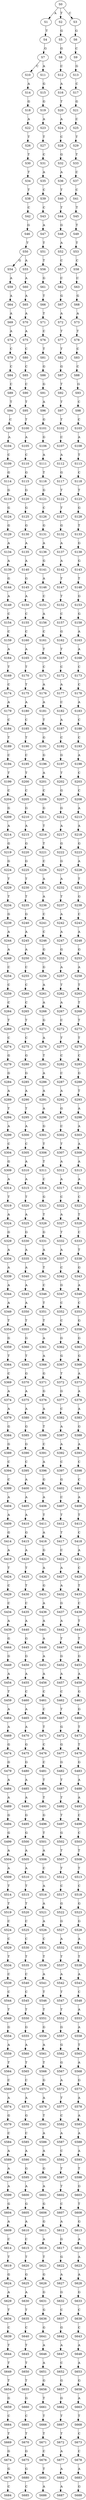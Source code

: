 strict digraph  {
	S0 -> S1 [ label = A ];
	S0 -> S2 [ label = T ];
	S0 -> S3 [ label = C ];
	S1 -> S4 [ label = T ];
	S2 -> S5 [ label = G ];
	S3 -> S6 [ label = G ];
	S4 -> S7 [ label = G ];
	S5 -> S8 [ label = G ];
	S6 -> S9 [ label = C ];
	S7 -> S10 [ label = C ];
	S7 -> S11 [ label = A ];
	S8 -> S12 [ label = C ];
	S9 -> S13 [ label = G ];
	S10 -> S14 [ label = A ];
	S11 -> S15 [ label = G ];
	S12 -> S16 [ label = A ];
	S13 -> S17 [ label = C ];
	S14 -> S18 [ label = G ];
	S15 -> S19 [ label = G ];
	S16 -> S20 [ label = T ];
	S17 -> S21 [ label = G ];
	S18 -> S22 [ label = A ];
	S19 -> S23 [ label = A ];
	S20 -> S24 [ label = A ];
	S21 -> S25 [ label = C ];
	S22 -> S26 [ label = T ];
	S23 -> S27 [ label = T ];
	S24 -> S28 [ label = C ];
	S25 -> S29 [ label = T ];
	S26 -> S30 [ label = T ];
	S27 -> S31 [ label = C ];
	S28 -> S32 [ label = G ];
	S29 -> S33 [ label = T ];
	S30 -> S34 [ label = T ];
	S31 -> S35 [ label = A ];
	S32 -> S36 [ label = A ];
	S33 -> S37 [ label = C ];
	S34 -> S38 [ label = T ];
	S35 -> S39 [ label = C ];
	S36 -> S40 [ label = T ];
	S37 -> S41 [ label = C ];
	S38 -> S42 [ label = C ];
	S39 -> S43 [ label = C ];
	S40 -> S44 [ label = T ];
	S41 -> S45 [ label = T ];
	S42 -> S46 [ label = G ];
	S43 -> S47 [ label = A ];
	S44 -> S48 [ label = G ];
	S45 -> S49 [ label = T ];
	S46 -> S50 [ label = T ];
	S47 -> S51 [ label = T ];
	S48 -> S52 [ label = A ];
	S49 -> S53 [ label = T ];
	S50 -> S54 [ label = G ];
	S50 -> S55 [ label = A ];
	S51 -> S56 [ label = T ];
	S52 -> S57 [ label = C ];
	S53 -> S58 [ label = C ];
	S54 -> S59 [ label = A ];
	S55 -> S60 [ label = A ];
	S56 -> S61 [ label = G ];
	S57 -> S62 [ label = C ];
	S58 -> S63 [ label = C ];
	S59 -> S64 [ label = A ];
	S60 -> S65 [ label = A ];
	S61 -> S66 [ label = T ];
	S62 -> S67 [ label = G ];
	S63 -> S68 [ label = G ];
	S64 -> S69 [ label = A ];
	S65 -> S70 [ label = A ];
	S66 -> S71 [ label = T ];
	S67 -> S72 [ label = A ];
	S68 -> S73 [ label = A ];
	S69 -> S74 [ label = A ];
	S70 -> S75 [ label = A ];
	S71 -> S76 [ label = C ];
	S72 -> S77 [ label = T ];
	S73 -> S78 [ label = T ];
	S74 -> S79 [ label = C ];
	S75 -> S80 [ label = C ];
	S76 -> S81 [ label = T ];
	S77 -> S82 [ label = T ];
	S78 -> S83 [ label = C ];
	S79 -> S84 [ label = C ];
	S80 -> S85 [ label = C ];
	S81 -> S86 [ label = G ];
	S82 -> S87 [ label = G ];
	S83 -> S88 [ label = C ];
	S84 -> S89 [ label = C ];
	S85 -> S90 [ label = C ];
	S86 -> S91 [ label = G ];
	S87 -> S92 [ label = T ];
	S88 -> S93 [ label = G ];
	S89 -> S94 [ label = T ];
	S90 -> S95 [ label = T ];
	S91 -> S96 [ label = A ];
	S92 -> S97 [ label = T ];
	S93 -> S98 [ label = C ];
	S94 -> S99 [ label = C ];
	S95 -> S100 [ label = T ];
	S96 -> S101 [ label = G ];
	S97 -> S102 [ label = T ];
	S98 -> S103 [ label = C ];
	S99 -> S104 [ label = A ];
	S100 -> S105 [ label = A ];
	S101 -> S106 [ label = G ];
	S102 -> S107 [ label = C ];
	S103 -> S108 [ label = A ];
	S104 -> S109 [ label = C ];
	S105 -> S110 [ label = C ];
	S106 -> S111 [ label = A ];
	S107 -> S112 [ label = A ];
	S108 -> S113 [ label = T ];
	S109 -> S114 [ label = G ];
	S110 -> S115 [ label = G ];
	S111 -> S116 [ label = T ];
	S112 -> S117 [ label = G ];
	S113 -> S118 [ label = C ];
	S114 -> S119 [ label = G ];
	S115 -> S120 [ label = G ];
	S116 -> S121 [ label = G ];
	S117 -> S122 [ label = T ];
	S118 -> S123 [ label = T ];
	S119 -> S124 [ label = G ];
	S120 -> S125 [ label = G ];
	S121 -> S126 [ label = C ];
	S122 -> S127 [ label = T ];
	S123 -> S128 [ label = G ];
	S124 -> S129 [ label = G ];
	S125 -> S130 [ label = G ];
	S126 -> S131 [ label = G ];
	S127 -> S132 [ label = G ];
	S128 -> S133 [ label = T ];
	S129 -> S134 [ label = A ];
	S130 -> S135 [ label = A ];
	S131 -> S136 [ label = A ];
	S132 -> S137 [ label = A ];
	S133 -> S138 [ label = G ];
	S134 -> S139 [ label = A ];
	S135 -> S140 [ label = A ];
	S136 -> S141 [ label = G ];
	S137 -> S142 [ label = A ];
	S138 -> S143 [ label = G ];
	S139 -> S144 [ label = G ];
	S140 -> S145 [ label = G ];
	S141 -> S146 [ label = A ];
	S142 -> S147 [ label = T ];
	S143 -> S148 [ label = T ];
	S144 -> S149 [ label = A ];
	S145 -> S150 [ label = A ];
	S146 -> S151 [ label = C ];
	S147 -> S152 [ label = T ];
	S148 -> S153 [ label = G ];
	S149 -> S154 [ label = C ];
	S150 -> S155 [ label = C ];
	S151 -> S156 [ label = A ];
	S152 -> S157 [ label = C ];
	S153 -> S158 [ label = G ];
	S154 -> S159 [ label = C ];
	S155 -> S160 [ label = C ];
	S156 -> S161 [ label = C ];
	S157 -> S162 [ label = G ];
	S158 -> S163 [ label = A ];
	S159 -> S164 [ label = A ];
	S160 -> S165 [ label = A ];
	S161 -> S166 [ label = T ];
	S162 -> S167 [ label = T ];
	S163 -> S168 [ label = A ];
	S164 -> S169 [ label = T ];
	S165 -> S170 [ label = T ];
	S166 -> S171 [ label = C ];
	S167 -> S172 [ label = C ];
	S168 -> S173 [ label = C ];
	S169 -> S174 [ label = C ];
	S170 -> S175 [ label = T ];
	S171 -> S176 [ label = A ];
	S172 -> S177 [ label = A ];
	S173 -> S178 [ label = C ];
	S174 -> S179 [ label = A ];
	S175 -> S180 [ label = A ];
	S176 -> S181 [ label = A ];
	S177 -> S182 [ label = C ];
	S178 -> S183 [ label = A ];
	S179 -> S184 [ label = C ];
	S180 -> S185 [ label = C ];
	S181 -> S186 [ label = T ];
	S182 -> S187 [ label = A ];
	S183 -> S188 [ label = C ];
	S184 -> S189 [ label = T ];
	S185 -> S190 [ label = T ];
	S186 -> S191 [ label = G ];
	S187 -> S192 [ label = C ];
	S188 -> S193 [ label = C ];
	S189 -> S194 [ label = C ];
	S190 -> S195 [ label = C ];
	S191 -> S196 [ label = G ];
	S192 -> S197 [ label = G ];
	S193 -> S198 [ label = A ];
	S194 -> S199 [ label = T ];
	S195 -> S200 [ label = T ];
	S196 -> S201 [ label = A ];
	S197 -> S202 [ label = T ];
	S198 -> S203 [ label = C ];
	S199 -> S204 [ label = C ];
	S200 -> S205 [ label = C ];
	S201 -> S206 [ label = C ];
	S202 -> S207 [ label = G ];
	S203 -> S208 [ label = C ];
	S204 -> S209 [ label = G ];
	S205 -> S210 [ label = G ];
	S206 -> S211 [ label = G ];
	S207 -> S212 [ label = G ];
	S208 -> S213 [ label = A ];
	S209 -> S214 [ label = A ];
	S210 -> S215 [ label = A ];
	S211 -> S216 [ label = T ];
	S212 -> S217 [ label = A ];
	S213 -> S218 [ label = A ];
	S214 -> S219 [ label = G ];
	S215 -> S220 [ label = G ];
	S216 -> S221 [ label = T ];
	S217 -> S222 [ label = G ];
	S218 -> S223 [ label = G ];
	S219 -> S224 [ label = G ];
	S220 -> S225 [ label = G ];
	S221 -> S226 [ label = C ];
	S222 -> S227 [ label = G ];
	S223 -> S228 [ label = A ];
	S224 -> S229 [ label = T ];
	S225 -> S230 [ label = T ];
	S226 -> S231 [ label = A ];
	S227 -> S232 [ label = A ];
	S228 -> S233 [ label = T ];
	S229 -> S234 [ label = T ];
	S230 -> S235 [ label = T ];
	S231 -> S236 [ label = A ];
	S232 -> S237 [ label = T ];
	S233 -> S238 [ label = G ];
	S234 -> S239 [ label = G ];
	S235 -> S240 [ label = G ];
	S236 -> S241 [ label = C ];
	S237 -> S242 [ label = A ];
	S238 -> S243 [ label = C ];
	S239 -> S244 [ label = A ];
	S240 -> S245 [ label = A ];
	S241 -> S246 [ label = C ];
	S242 -> S247 [ label = A ];
	S243 -> S248 [ label = A ];
	S244 -> S249 [ label = A ];
	S245 -> S250 [ label = A ];
	S246 -> S251 [ label = G ];
	S247 -> S252 [ label = G ];
	S248 -> S253 [ label = G ];
	S249 -> S254 [ label = C ];
	S250 -> S255 [ label = C ];
	S251 -> S256 [ label = G ];
	S252 -> S257 [ label = A ];
	S253 -> S258 [ label = A ];
	S254 -> S259 [ label = C ];
	S255 -> S260 [ label = C ];
	S256 -> S261 [ label = A ];
	S257 -> S262 [ label = T ];
	S258 -> S263 [ label = T ];
	S259 -> S264 [ label = C ];
	S260 -> S265 [ label = C ];
	S261 -> S266 [ label = A ];
	S262 -> S267 [ label = A ];
	S263 -> S268 [ label = T ];
	S264 -> S269 [ label = T ];
	S265 -> S270 [ label = T ];
	S266 -> S271 [ label = G ];
	S267 -> S272 [ label = C ];
	S268 -> S273 [ label = T ];
	S269 -> S274 [ label = C ];
	S270 -> S275 [ label = C ];
	S271 -> S276 [ label = A ];
	S272 -> S277 [ label = T ];
	S273 -> S278 [ label = T ];
	S274 -> S279 [ label = G ];
	S275 -> S280 [ label = G ];
	S276 -> S281 [ label = T ];
	S277 -> S282 [ label = C ];
	S278 -> S283 [ label = C ];
	S279 -> S284 [ label = G ];
	S280 -> S285 [ label = G ];
	S281 -> S286 [ label = A ];
	S282 -> S287 [ label = C ];
	S283 -> S288 [ label = G ];
	S284 -> S289 [ label = A ];
	S285 -> S290 [ label = A ];
	S286 -> S291 [ label = A ];
	S287 -> S292 [ label = A ];
	S288 -> S293 [ label = T ];
	S289 -> S294 [ label = T ];
	S290 -> S295 [ label = T ];
	S291 -> S296 [ label = A ];
	S292 -> S297 [ label = G ];
	S293 -> S298 [ label = A ];
	S294 -> S299 [ label = A ];
	S295 -> S300 [ label = A ];
	S296 -> S301 [ label = G ];
	S297 -> S302 [ label = C ];
	S298 -> S303 [ label = A ];
	S299 -> S304 [ label = C ];
	S300 -> S305 [ label = C ];
	S301 -> S306 [ label = T ];
	S302 -> S307 [ label = T ];
	S303 -> S308 [ label = A ];
	S304 -> S309 [ label = G ];
	S305 -> S310 [ label = A ];
	S306 -> S311 [ label = T ];
	S307 -> S312 [ label = A ];
	S308 -> S313 [ label = A ];
	S309 -> S314 [ label = A ];
	S310 -> S315 [ label = A ];
	S311 -> S316 [ label = C ];
	S312 -> S317 [ label = A ];
	S313 -> S318 [ label = A ];
	S314 -> S319 [ label = T ];
	S315 -> S320 [ label = T ];
	S316 -> S321 [ label = G ];
	S317 -> S322 [ label = C ];
	S318 -> S323 [ label = C ];
	S319 -> S324 [ label = A ];
	S320 -> S325 [ label = A ];
	S321 -> S326 [ label = T ];
	S322 -> S327 [ label = A ];
	S323 -> S328 [ label = T ];
	S324 -> S329 [ label = G ];
	S325 -> S330 [ label = G ];
	S326 -> S331 [ label = G ];
	S327 -> S332 [ label = T ];
	S328 -> S333 [ label = C ];
	S329 -> S334 [ label = A ];
	S330 -> S335 [ label = A ];
	S331 -> S336 [ label = A ];
	S332 -> S337 [ label = A ];
	S333 -> S338 [ label = T ];
	S334 -> S339 [ label = A ];
	S335 -> S340 [ label = A ];
	S336 -> S341 [ label = T ];
	S337 -> S342 [ label = C ];
	S338 -> S343 [ label = G ];
	S339 -> S344 [ label = A ];
	S340 -> S345 [ label = A ];
	S341 -> S346 [ label = C ];
	S342 -> S347 [ label = G ];
	S343 -> S348 [ label = A ];
	S344 -> S349 [ label = A ];
	S345 -> S350 [ label = A ];
	S346 -> S351 [ label = T ];
	S347 -> S352 [ label = C ];
	S348 -> S353 [ label = C ];
	S349 -> S354 [ label = T ];
	S350 -> S355 [ label = T ];
	S351 -> S356 [ label = T ];
	S352 -> S357 [ label = C ];
	S353 -> S358 [ label = G ];
	S354 -> S359 [ label = G ];
	S355 -> S360 [ label = G ];
	S356 -> S361 [ label = A ];
	S357 -> S362 [ label = G ];
	S358 -> S363 [ label = G ];
	S359 -> S364 [ label = T ];
	S360 -> S365 [ label = T ];
	S361 -> S366 [ label = A ];
	S362 -> S367 [ label = G ];
	S363 -> S368 [ label = G ];
	S364 -> S369 [ label = C ];
	S365 -> S370 [ label = G ];
	S366 -> S371 [ label = G ];
	S367 -> S372 [ label = T ];
	S368 -> S373 [ label = A ];
	S369 -> S374 [ label = A ];
	S370 -> S375 [ label = A ];
	S371 -> S376 [ label = G ];
	S372 -> S377 [ label = G ];
	S373 -> S378 [ label = A ];
	S374 -> S379 [ label = A ];
	S375 -> S380 [ label = A ];
	S376 -> S381 [ label = A ];
	S377 -> S382 [ label = C ];
	S378 -> S383 [ label = A ];
	S379 -> S384 [ label = G ];
	S380 -> S385 [ label = G ];
	S381 -> S386 [ label = T ];
	S382 -> S387 [ label = A ];
	S383 -> S388 [ label = G ];
	S384 -> S389 [ label = G ];
	S385 -> S390 [ label = G ];
	S386 -> S391 [ label = C ];
	S387 -> S392 [ label = A ];
	S388 -> S393 [ label = A ];
	S389 -> S394 [ label = C ];
	S390 -> S395 [ label = C ];
	S391 -> S396 [ label = A ];
	S392 -> S397 [ label = C ];
	S393 -> S398 [ label = C ];
	S394 -> S399 [ label = C ];
	S395 -> S400 [ label = A ];
	S396 -> S401 [ label = G ];
	S397 -> S402 [ label = G ];
	S398 -> S403 [ label = C ];
	S399 -> S404 [ label = A ];
	S400 -> S405 [ label = A ];
	S401 -> S406 [ label = A ];
	S402 -> S407 [ label = C ];
	S403 -> S408 [ label = A ];
	S404 -> S409 [ label = A ];
	S405 -> S410 [ label = A ];
	S406 -> S411 [ label = T ];
	S407 -> S412 [ label = T ];
	S408 -> S413 [ label = T ];
	S409 -> S414 [ label = G ];
	S410 -> S415 [ label = G ];
	S411 -> S416 [ label = A ];
	S412 -> S417 [ label = T ];
	S413 -> S418 [ label = C ];
	S414 -> S419 [ label = A ];
	S415 -> S420 [ label = A ];
	S416 -> S421 [ label = G ];
	S417 -> S422 [ label = C ];
	S418 -> S423 [ label = A ];
	S419 -> S424 [ label = T ];
	S420 -> S425 [ label = T ];
	S421 -> S426 [ label = A ];
	S422 -> S427 [ label = A ];
	S423 -> S428 [ label = C ];
	S424 -> S429 [ label = C ];
	S425 -> S430 [ label = T ];
	S426 -> S431 [ label = G ];
	S427 -> S432 [ label = A ];
	S428 -> S433 [ label = T ];
	S429 -> S434 [ label = C ];
	S430 -> S435 [ label = C ];
	S431 -> S436 [ label = A ];
	S432 -> S437 [ label = G ];
	S433 -> S438 [ label = C ];
	S434 -> S439 [ label = A ];
	S435 -> S440 [ label = A ];
	S436 -> S441 [ label = A ];
	S437 -> S442 [ label = A ];
	S438 -> S443 [ label = T ];
	S439 -> S444 [ label = G ];
	S440 -> S445 [ label = G ];
	S441 -> S446 [ label = A ];
	S442 -> S447 [ label = T ];
	S443 -> S448 [ label = T ];
	S444 -> S449 [ label = G ];
	S445 -> S450 [ label = G ];
	S446 -> S451 [ label = A ];
	S447 -> S452 [ label = G ];
	S448 -> S453 [ label = G ];
	S449 -> S454 [ label = A ];
	S450 -> S455 [ label = A ];
	S451 -> S456 [ label = A ];
	S452 -> S457 [ label = A ];
	S453 -> S458 [ label = A ];
	S454 -> S459 [ label = T ];
	S455 -> S460 [ label = C ];
	S456 -> S461 [ label = C ];
	S457 -> S462 [ label = C ];
	S458 -> S463 [ label = G ];
	S459 -> S464 [ label = A ];
	S460 -> S465 [ label = A ];
	S461 -> S466 [ label = C ];
	S462 -> S467 [ label = T ];
	S463 -> S468 [ label = G ];
	S464 -> S469 [ label = A ];
	S465 -> S470 [ label = A ];
	S466 -> S471 [ label = T ];
	S467 -> S472 [ label = G ];
	S468 -> S473 [ label = T ];
	S469 -> S474 [ label = G ];
	S470 -> S475 [ label = G ];
	S471 -> S476 [ label = C ];
	S472 -> S477 [ label = G ];
	S473 -> S478 [ label = T ];
	S474 -> S479 [ label = G ];
	S475 -> S480 [ label = G ];
	S476 -> S481 [ label = C ];
	S477 -> S482 [ label = G ];
	S478 -> S483 [ label = G ];
	S479 -> S484 [ label = A ];
	S480 -> S485 [ label = A ];
	S481 -> S486 [ label = T ];
	S482 -> S487 [ label = T ];
	S483 -> S488 [ label = A ];
	S484 -> S489 [ label = A ];
	S485 -> S490 [ label = A ];
	S486 -> S491 [ label = T ];
	S487 -> S492 [ label = T ];
	S488 -> S493 [ label = A ];
	S489 -> S494 [ label = G ];
	S490 -> S495 [ label = G ];
	S491 -> S496 [ label = G ];
	S492 -> S497 [ label = T ];
	S493 -> S498 [ label = C ];
	S494 -> S499 [ label = G ];
	S495 -> S500 [ label = G ];
	S496 -> S501 [ label = T ];
	S497 -> S502 [ label = G ];
	S498 -> S503 [ label = C ];
	S499 -> S504 [ label = A ];
	S500 -> S505 [ label = A ];
	S501 -> S506 [ label = A ];
	S502 -> S507 [ label = T ];
	S503 -> S508 [ label = T ];
	S504 -> S509 [ label = A ];
	S505 -> S510 [ label = A ];
	S506 -> S511 [ label = C ];
	S507 -> S512 [ label = T ];
	S508 -> S513 [ label = T ];
	S509 -> S514 [ label = T ];
	S510 -> S515 [ label = T ];
	S511 -> S516 [ label = A ];
	S512 -> S517 [ label = C ];
	S513 -> S518 [ label = C ];
	S514 -> S519 [ label = T ];
	S515 -> S520 [ label = T ];
	S516 -> S521 [ label = A ];
	S517 -> S522 [ label = G ];
	S518 -> S523 [ label = G ];
	S519 -> S524 [ label = C ];
	S520 -> S525 [ label = C ];
	S521 -> S526 [ label = A ];
	S522 -> S527 [ label = G ];
	S523 -> S528 [ label = G ];
	S524 -> S529 [ label = C ];
	S525 -> S530 [ label = C ];
	S526 -> S531 [ label = C ];
	S527 -> S532 [ label = A ];
	S528 -> S533 [ label = A ];
	S529 -> S534 [ label = T ];
	S530 -> S535 [ label = T ];
	S531 -> S536 [ label = T ];
	S532 -> S537 [ label = T ];
	S533 -> S538 [ label = T ];
	S534 -> S539 [ label = C ];
	S535 -> S540 [ label = C ];
	S536 -> S541 [ label = A ];
	S537 -> S542 [ label = A ];
	S538 -> S543 [ label = A ];
	S539 -> S544 [ label = C ];
	S540 -> S545 [ label = C ];
	S541 -> S546 [ label = T ];
	S542 -> S547 [ label = T ];
	S543 -> S548 [ label = C ];
	S544 -> S549 [ label = T ];
	S545 -> S550 [ label = T ];
	S546 -> S551 [ label = T ];
	S547 -> S552 [ label = T ];
	S548 -> S553 [ label = A ];
	S549 -> S554 [ label = G ];
	S550 -> S555 [ label = G ];
	S551 -> S556 [ label = G ];
	S552 -> S557 [ label = G ];
	S553 -> S558 [ label = A ];
	S554 -> S559 [ label = A ];
	S555 -> S560 [ label = A ];
	S556 -> S561 [ label = A ];
	S557 -> S562 [ label = G ];
	S558 -> S563 [ label = T ];
	S559 -> S564 [ label = T ];
	S560 -> S565 [ label = T ];
	S561 -> S566 [ label = T ];
	S562 -> S567 [ label = G ];
	S563 -> S568 [ label = A ];
	S564 -> S569 [ label = C ];
	S565 -> S570 [ label = C ];
	S566 -> S571 [ label = G ];
	S567 -> S572 [ label = A ];
	S568 -> S573 [ label = G ];
	S569 -> S574 [ label = A ];
	S570 -> S575 [ label = A ];
	S571 -> S576 [ label = A ];
	S572 -> S577 [ label = T ];
	S573 -> S578 [ label = A ];
	S574 -> S579 [ label = G ];
	S575 -> S580 [ label = G ];
	S576 -> S581 [ label = T ];
	S577 -> S582 [ label = C ];
	S578 -> S583 [ label = A ];
	S579 -> S584 [ label = C ];
	S580 -> S585 [ label = C ];
	S581 -> S586 [ label = A ];
	S582 -> S587 [ label = A ];
	S583 -> S588 [ label = A ];
	S584 -> S589 [ label = A ];
	S585 -> S590 [ label = A ];
	S586 -> S591 [ label = A ];
	S587 -> S592 [ label = C ];
	S588 -> S593 [ label = A ];
	S589 -> S594 [ label = A ];
	S590 -> S595 [ label = G ];
	S591 -> S596 [ label = G ];
	S592 -> S597 [ label = T ];
	S593 -> S598 [ label = T ];
	S594 -> S599 [ label = A ];
	S595 -> S600 [ label = A ];
	S596 -> S601 [ label = A ];
	S597 -> S602 [ label = T ];
	S598 -> S603 [ label = G ];
	S599 -> S604 [ label = G ];
	S600 -> S605 [ label = G ];
	S601 -> S606 [ label = G ];
	S602 -> S607 [ label = C ];
	S603 -> S608 [ label = T ];
	S604 -> S609 [ label = A ];
	S605 -> S610 [ label = A ];
	S606 -> S611 [ label = G ];
	S607 -> S612 [ label = A ];
	S608 -> S613 [ label = G ];
	S609 -> S614 [ label = C ];
	S610 -> S615 [ label = C ];
	S611 -> S616 [ label = A ];
	S612 -> S617 [ label = G ];
	S613 -> S618 [ label = A ];
	S614 -> S619 [ label = T ];
	S615 -> S620 [ label = T ];
	S616 -> S621 [ label = T ];
	S617 -> S622 [ label = G ];
	S618 -> S623 [ label = A ];
	S619 -> S624 [ label = G ];
	S620 -> S625 [ label = G ];
	S621 -> S626 [ label = G ];
	S622 -> S627 [ label = A ];
	S623 -> S628 [ label = A ];
	S624 -> S629 [ label = A ];
	S625 -> S630 [ label = A ];
	S626 -> S631 [ label = G ];
	S627 -> S632 [ label = G ];
	S628 -> S633 [ label = G ];
	S629 -> S634 [ label = T ];
	S630 -> S635 [ label = T ];
	S631 -> S636 [ label = G ];
	S632 -> S637 [ label = C ];
	S633 -> S638 [ label = C ];
	S634 -> S639 [ label = C ];
	S635 -> S640 [ label = C ];
	S636 -> S641 [ label = G ];
	S637 -> S642 [ label = G ];
	S638 -> S643 [ label = C ];
	S639 -> S644 [ label = T ];
	S640 -> S645 [ label = T ];
	S641 -> S646 [ label = A ];
	S642 -> S647 [ label = A ];
	S643 -> S648 [ label = A ];
	S644 -> S649 [ label = T ];
	S645 -> S650 [ label = T ];
	S646 -> S651 [ label = A ];
	S647 -> S652 [ label = C ];
	S648 -> S653 [ label = A ];
	S649 -> S654 [ label = T ];
	S650 -> S655 [ label = T ];
	S651 -> S656 [ label = G ];
	S652 -> S657 [ label = G ];
	S653 -> S658 [ label = G ];
	S654 -> S659 [ label = G ];
	S655 -> S660 [ label = G ];
	S656 -> S661 [ label = T ];
	S657 -> S662 [ label = G ];
	S658 -> S663 [ label = A ];
	S659 -> S664 [ label = C ];
	S660 -> S665 [ label = C ];
	S661 -> S666 [ label = T ];
	S662 -> S667 [ label = T ];
	S663 -> S668 [ label = T ];
	S664 -> S669 [ label = T ];
	S665 -> S670 [ label = T ];
	S666 -> S671 [ label = T ];
	S667 -> S672 [ label = T ];
	S668 -> S673 [ label = C ];
	S669 -> S674 [ label = G ];
	S670 -> S675 [ label = G ];
	S671 -> S676 [ label = C ];
	S672 -> S677 [ label = A ];
	S673 -> S678 [ label = C ];
	S674 -> S679 [ label = G ];
	S675 -> S680 [ label = G ];
	S676 -> S681 [ label = T ];
	S677 -> S682 [ label = A ];
	S678 -> S683 [ label = A ];
	S679 -> S684 [ label = C ];
	S680 -> S685 [ label = C ];
	S681 -> S686 [ label = A ];
	S682 -> S687 [ label = A ];
	S683 -> S688 [ label = G ];
}
